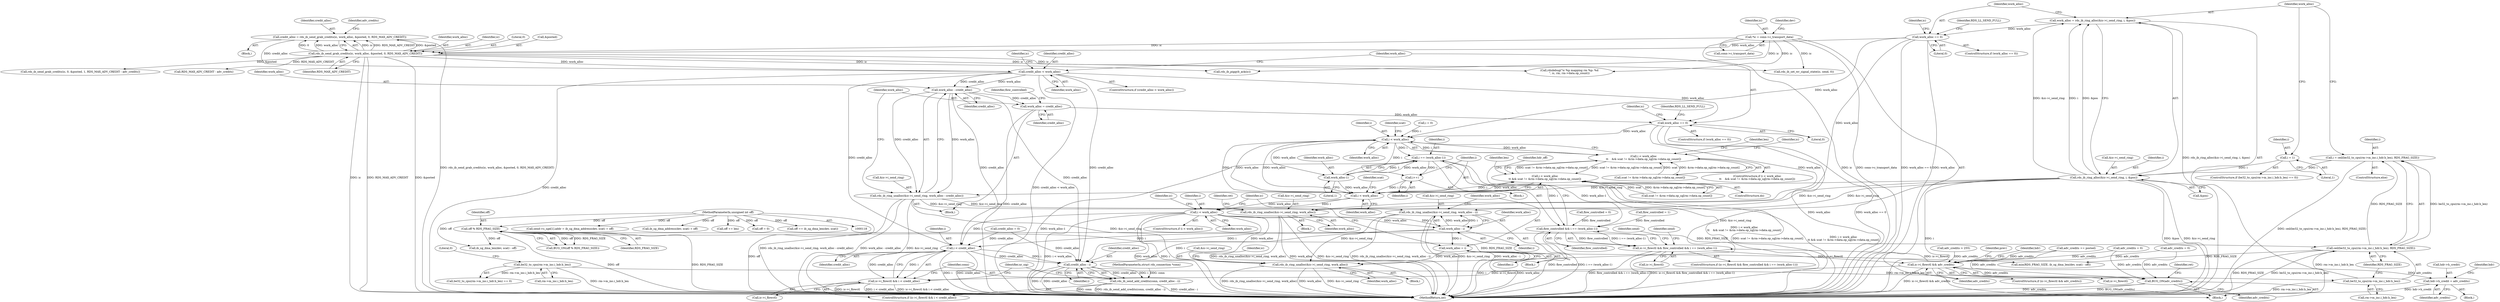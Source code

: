 digraph "0_linux_6094628bfd94323fc1cea05ec2c6affd98c18f7f@API" {
"1000277" [label="(Call,credit_alloc = rds_ib_send_grab_credits(ic, work_alloc, &posted, 0, RDS_MAX_ADV_CREDIT))"];
"1000279" [label="(Call,rds_ib_send_grab_credits(ic, work_alloc, &posted, 0, RDS_MAX_ADV_CREDIT))"];
"1000126" [label="(Call,*ic = conn->c_transport_data)"];
"1000255" [label="(Call,work_alloc == 0)"];
"1000244" [label="(Call,work_alloc = rds_ib_ring_alloc(&ic->i_send_ring, i, &pos))"];
"1000246" [label="(Call,rds_ib_ring_alloc(&ic->i_send_ring, i, &pos))"];
"1000232" [label="(Call,i = ceil(be32_to_cpu(rm->m_inc.i_hdr.h_len), RDS_FRAG_SIZE))"];
"1000234" [label="(Call,ceil(be32_to_cpu(rm->m_inc.i_hdr.h_len), RDS_FRAG_SIZE))"];
"1000235" [label="(Call,be32_to_cpu(rm->m_inc.i_hdr.h_len))"];
"1000219" [label="(Call,be32_to_cpu(rm->m_inc.i_hdr.h_len))"];
"1000177" [label="(Call,off % RDS_FRAG_SIZE)"];
"1000123" [label="(MethodParameterIn,unsigned int off)"];
"1000228" [label="(Call,i = 1)"];
"1000290" [label="(Call,credit_alloc < work_alloc)"];
"1000299" [label="(Call,work_alloc - credit_alloc)"];
"1000294" [label="(Call,rds_ib_ring_unalloc(&ic->i_send_ring, work_alloc - credit_alloc))"];
"1000378" [label="(Call,rds_ib_ring_unalloc(&ic->i_send_ring, work_alloc))"];
"1000914" [label="(Call,rds_ib_ring_unalloc(&ic->i_send_ring, work_alloc - i))"];
"1000986" [label="(Call,rds_ib_ring_unalloc(&ic->i_send_ring, work_alloc))"];
"1000302" [label="(Call,work_alloc = credit_alloc)"];
"1000309" [label="(Call,work_alloc == 0)"];
"1000658" [label="(Call,i < work_alloc)"];
"1000657" [label="(Call,i < work_alloc\n\t\t    && scat != &rm->data.op_sg[rm->data.op_count])"];
"1000848" [label="(Call,i < work_alloc\n\t\t && scat != &rm->data.op_sg[rm->data.op_count])"];
"1000743" [label="(Call,i == (work_alloc-1))"];
"1000741" [label="(Call,flow_controlled && i == (work_alloc-1))"];
"1000737" [label="(Call,ic->i_flowctl && flow_controlled && i == (work_alloc-1))"];
"1000785" [label="(Call,ic->i_flowctl && adv_credits)"];
"1000800" [label="(Call,hdr->h_credit = adv_credits)"];
"1000926" [label="(Call,ic->i_flowctl && i < credit_alloc)"];
"1001022" [label="(Call,BUG_ON(adv_credits))"];
"1000846" [label="(Call,i++)"];
"1000849" [label="(Call,i < work_alloc)"];
"1000910" [label="(Call,i < work_alloc)"];
"1000919" [label="(Call,work_alloc - i)"];
"1000922" [label="(Call,work_alloc = i)"];
"1000930" [label="(Call,i < credit_alloc)"];
"1000935" [label="(Call,credit_alloc - i)"];
"1000933" [label="(Call,rds_ib_send_add_credits(conn, credit_alloc - i))"];
"1000745" [label="(Call,work_alloc-1)"];
"1000736" [label="(ControlStructure,if (ic->i_flowctl && flow_controlled && i == (work_alloc-1)))"];
"1000912" [label="(Identifier,work_alloc)"];
"1000789" [label="(Identifier,adv_credits)"];
"1000295" [label="(Call,&ic->i_send_ring)"];
"1000985" [label="(Block,)"];
"1000305" [label="(Call,flow_controlled = 1)"];
"1000169" [label="(Call,flow_controlled = 0)"];
"1000119" [label="(MethodParameterIn,struct rds_connection *conn)"];
"1000133" [label="(Identifier,dev)"];
"1000233" [label="(Identifier,i)"];
"1000247" [label="(Call,&ic->i_send_ring)"];
"1000235" [label="(Call,be32_to_cpu(rm->m_inc.i_hdr.h_len))"];
"1000254" [label="(ControlStructure,if (work_alloc == 0))"];
"1000246" [label="(Call,rds_ib_ring_alloc(&ic->i_send_ring, i, &pos))"];
"1000177" [label="(Call,off % RDS_FRAG_SIZE)"];
"1000692" [label="(Call,send->s_sge[1].addr = ib_sg_dma_address(dev, scat) + off)"];
"1001025" [label="(Identifier,ret)"];
"1000276" [label="(Block,)"];
"1000761" [label="(Identifier,send)"];
"1000800" [label="(Call,hdr->h_credit = adv_credits)"];
"1000274" [label="(Identifier,ic)"];
"1000256" [label="(Identifier,work_alloc)"];
"1000919" [label="(Call,work_alloc - i)"];
"1001026" [label="(MethodReturn,int)"];
"1000849" [label="(Call,i < work_alloc)"];
"1000308" [label="(ControlStructure,if (work_alloc == 0))"];
"1000911" [label="(Identifier,i)"];
"1000281" [label="(Identifier,work_alloc)"];
"1000933" [label="(Call,rds_ib_send_add_credits(conn, credit_alloc - i))"];
"1000784" [label="(ControlStructure,if (ic->i_flowctl && adv_credits))"];
"1000680" [label="(Call,ib_sg_dma_len(dev, scat) - off)"];
"1000571" [label="(ControlStructure,do)"];
"1000656" [label="(ControlStructure,if (i < work_alloc\n\t\t    && scat != &rm->data.op_sg[rm->data.op_count]))"];
"1000220" [label="(Call,rm->m_inc.i_hdr.h_len)"];
"1000785" [label="(Call,ic->i_flowctl && adv_credits)"];
"1000813" [label="(Identifier,prev)"];
"1000277" [label="(Call,credit_alloc = rds_ib_send_grab_credits(ic, work_alloc, &posted, 0, RDS_MAX_ADV_CREDIT))"];
"1000678" [label="(Call,min(RDS_FRAG_SIZE, ib_sg_dma_len(dev, scat) - off))"];
"1000279" [label="(Call,rds_ib_send_grab_credits(ic, work_alloc, &posted, 0, RDS_MAX_ADV_CREDIT))"];
"1000915" [label="(Call,&ic->i_send_ring)"];
"1000234" [label="(Call,ceil(be32_to_cpu(rm->m_inc.i_hdr.h_len), RDS_FRAG_SIZE))"];
"1000909" [label="(ControlStructure,if (i < work_alloc))"];
"1000127" [label="(Identifier,ic)"];
"1000806" [label="(Identifier,hdr)"];
"1000294" [label="(Call,rds_ib_ring_unalloc(&ic->i_send_ring, work_alloc - credit_alloc))"];
"1000700" [label="(Call,ib_sg_dma_address(dev, scat) + off)"];
"1000991" [label="(Identifier,work_alloc)"];
"1000659" [label="(Identifier,i)"];
"1000793" [label="(Identifier,hdr)"];
"1000151" [label="(Call,credit_alloc = 0)"];
"1000931" [label="(Identifier,i)"];
"1000217" [label="(ControlStructure,if (be32_to_cpu(rm->m_inc.i_hdr.h_len) == 0))"];
"1000379" [label="(Call,&ic->i_send_ring)"];
"1000662" [label="(Identifier,scat)"];
"1000128" [label="(Call,conn->c_transport_data)"];
"1000932" [label="(Identifier,credit_alloc)"];
"1000309" [label="(Call,work_alloc == 0)"];
"1000300" [label="(Identifier,work_alloc)"];
"1000927" [label="(Call,ic->i_flowctl)"];
"1000804" [label="(Identifier,adv_credits)"];
"1000930" [label="(Call,i < credit_alloc)"];
"1000917" [label="(Identifier,ic)"];
"1000987" [label="(Call,&ic->i_send_ring)"];
"1000280" [label="(Identifier,ic)"];
"1000920" [label="(Identifier,work_alloc)"];
"1000807" [label="(Call,adv_credits = 0)"];
"1000385" [label="(Identifier,ret)"];
"1000993" [label="(Identifier,ic)"];
"1000732" [label="(Call,rds_ib_set_wr_signal_state(ic, send, 0))"];
"1000575" [label="(Identifier,len)"];
"1000284" [label="(Literal,0)"];
"1000572" [label="(Block,)"];
"1000156" [label="(Call,adv_credits = 0)"];
"1001023" [label="(Identifier,adv_credits)"];
"1000304" [label="(Identifier,credit_alloc)"];
"1000742" [label="(Identifier,flow_controlled)"];
"1000661" [label="(Call,scat != &rm->data.op_sg[rm->data.op_count])"];
"1000717" [label="(Call,off += len)"];
"1000126" [label="(Call,*ic = conn->c_transport_data)"];
"1000513" [label="(Call,rds_ib_send_grab_credits(ic, 0, &posted, 1, RDS_MAX_ADV_CREDIT - adv_credits))"];
"1000232" [label="(Call,i = ceil(be32_to_cpu(rm->m_inc.i_hdr.h_len), RDS_FRAG_SIZE))"];
"1000801" [label="(Call,hdr->h_credit)"];
"1000314" [label="(Identifier,RDS_LL_SEND_FULL)"];
"1000227" [label="(Literal,0)"];
"1000847" [label="(Identifier,i)"];
"1000236" [label="(Call,rm->m_inc.i_hdr.h_len)"];
"1000230" [label="(Literal,1)"];
"1000790" [label="(Block,)"];
"1000733" [label="(Identifier,ic)"];
"1000499" [label="(Call,rds_ib_piggyb_ack(ic))"];
"1000910" [label="(Call,i < work_alloc)"];
"1000922" [label="(Call,work_alloc = i)"];
"1000303" [label="(Identifier,work_alloc)"];
"1000251" [label="(Identifier,i)"];
"1000848" [label="(Call,i < work_alloc\n\t\t && scat != &rm->data.op_sg[rm->data.op_count])"];
"1000729" [label="(Call,off = 0)"];
"1000375" [label="(Block,)"];
"1000936" [label="(Identifier,credit_alloc)"];
"1000231" [label="(ControlStructure,else)"];
"1000657" [label="(Call,i < work_alloc\n\t\t    && scat != &rm->data.op_sg[rm->data.op_count])"];
"1000913" [label="(Block,)"];
"1000244" [label="(Call,work_alloc = rds_ib_ring_alloc(&ic->i_send_ring, i, &pos))"];
"1000939" [label="(Identifier,nr_sig)"];
"1000282" [label="(Call,&posted)"];
"1000285" [label="(Identifier,RDS_MAX_ADV_CREDIT)"];
"1000526" [label="(Call,adv_credits > 255)"];
"1000786" [label="(Call,ic->i_flowctl)"];
"1000260" [label="(Identifier,RDS_LL_SEND_FULL)"];
"1000378" [label="(Call,rds_ib_ring_unalloc(&ic->i_send_ring, work_alloc))"];
"1000986" [label="(Call,rds_ib_ring_unalloc(&ic->i_send_ring, work_alloc))"];
"1000925" [label="(ControlStructure,if (ic->i_flowctl && i < credit_alloc))"];
"1000245" [label="(Identifier,work_alloc)"];
"1000519" [label="(Call,RDS_MAX_ADV_CREDIT - adv_credits)"];
"1000292" [label="(Identifier,work_alloc)"];
"1000287" [label="(Identifier,adv_credits)"];
"1000229" [label="(Identifier,i)"];
"1000937" [label="(Identifier,i)"];
"1000301" [label="(Identifier,credit_alloc)"];
"1001022" [label="(Call,BUG_ON(adv_credits))"];
"1000934" [label="(Identifier,conn)"];
"1000850" [label="(Identifier,i)"];
"1000660" [label="(Identifier,work_alloc)"];
"1000123" [label="(MethodParameterIn,unsigned int off)"];
"1000853" [label="(Identifier,scat)"];
"1000293" [label="(Block,)"];
"1000219" [label="(Call,be32_to_cpu(rm->m_inc.i_hdr.h_len))"];
"1000743" [label="(Call,i == (work_alloc-1))"];
"1000383" [label="(Identifier,work_alloc)"];
"1000923" [label="(Identifier,work_alloc)"];
"1000747" [label="(Literal,1)"];
"1000741" [label="(Call,flow_controlled && i == (work_alloc-1))"];
"1000289" [label="(ControlStructure,if (credit_alloc < work_alloc))"];
"1000176" [label="(Call,BUG_ON(off % RDS_FRAG_SIZE))"];
"1000744" [label="(Identifier,i)"];
"1000921" [label="(Identifier,i)"];
"1000928" [label="(Identifier,ic)"];
"1000751" [label="(Identifier,send)"];
"1000278" [label="(Identifier,credit_alloc)"];
"1000745" [label="(Call,work_alloc-1)"];
"1000228" [label="(Call,i = 1)"];
"1000746" [label="(Identifier,work_alloc)"];
"1000935" [label="(Call,credit_alloc - i)"];
"1000852" [label="(Call,scat != &rm->data.op_sg[rm->data.op_count])"];
"1000568" [label="(Call,i = 0)"];
"1000738" [label="(Call,ic->i_flowctl)"];
"1000311" [label="(Literal,0)"];
"1000243" [label="(Identifier,RDS_FRAG_SIZE)"];
"1000257" [label="(Literal,0)"];
"1000721" [label="(Call,off == ib_sg_dma_len(dev, scat))"];
"1000310" [label="(Identifier,work_alloc)"];
"1000737" [label="(Call,ic->i_flowctl && flow_controlled && i == (work_alloc-1))"];
"1000851" [label="(Identifier,work_alloc)"];
"1000179" [label="(Identifier,RDS_FRAG_SIZE)"];
"1000302" [label="(Call,work_alloc = credit_alloc)"];
"1000299" [label="(Call,work_alloc - credit_alloc)"];
"1000846" [label="(Call,i++)"];
"1000914" [label="(Call,rds_ib_ring_unalloc(&ic->i_send_ring, work_alloc - i))"];
"1000677" [label="(Identifier,len)"];
"1000297" [label="(Identifier,ic)"];
"1000924" [label="(Identifier,i)"];
"1000178" [label="(Identifier,off)"];
"1000291" [label="(Identifier,credit_alloc)"];
"1000286" [label="(Call,adv_credits += posted)"];
"1000124" [label="(Block,)"];
"1000926" [label="(Call,ic->i_flowctl && i < credit_alloc)"];
"1000290" [label="(Call,credit_alloc < work_alloc)"];
"1000306" [label="(Identifier,flow_controlled)"];
"1000868" [label="(Identifier,hdr_off)"];
"1000658" [label="(Call,i < work_alloc)"];
"1000329" [label="(Identifier,ic)"];
"1000358" [label="(Call,rdsdebug(\"ic %p mapping rm %p: %d\n\", ic, rm, rm->data.op_count))"];
"1000218" [label="(Call,be32_to_cpu(rm->m_inc.i_hdr.h_len) == 0)"];
"1000252" [label="(Call,&pos)"];
"1000255" [label="(Call,work_alloc == 0)"];
"1000277" -> "1000276"  [label="AST: "];
"1000277" -> "1000279"  [label="CFG: "];
"1000278" -> "1000277"  [label="AST: "];
"1000279" -> "1000277"  [label="AST: "];
"1000287" -> "1000277"  [label="CFG: "];
"1000277" -> "1001026"  [label="DDG: rds_ib_send_grab_credits(ic, work_alloc, &posted, 0, RDS_MAX_ADV_CREDIT)"];
"1000279" -> "1000277"  [label="DDG: ic"];
"1000279" -> "1000277"  [label="DDG: RDS_MAX_ADV_CREDIT"];
"1000279" -> "1000277"  [label="DDG: &posted"];
"1000279" -> "1000277"  [label="DDG: 0"];
"1000279" -> "1000277"  [label="DDG: work_alloc"];
"1000277" -> "1000290"  [label="DDG: credit_alloc"];
"1000279" -> "1000285"  [label="CFG: "];
"1000280" -> "1000279"  [label="AST: "];
"1000281" -> "1000279"  [label="AST: "];
"1000282" -> "1000279"  [label="AST: "];
"1000284" -> "1000279"  [label="AST: "];
"1000285" -> "1000279"  [label="AST: "];
"1000279" -> "1001026"  [label="DDG: RDS_MAX_ADV_CREDIT"];
"1000279" -> "1001026"  [label="DDG: &posted"];
"1000279" -> "1001026"  [label="DDG: ic"];
"1000126" -> "1000279"  [label="DDG: ic"];
"1000255" -> "1000279"  [label="DDG: work_alloc"];
"1000279" -> "1000290"  [label="DDG: work_alloc"];
"1000279" -> "1000358"  [label="DDG: ic"];
"1000279" -> "1000499"  [label="DDG: ic"];
"1000279" -> "1000513"  [label="DDG: &posted"];
"1000279" -> "1000519"  [label="DDG: RDS_MAX_ADV_CREDIT"];
"1000279" -> "1000732"  [label="DDG: ic"];
"1000126" -> "1000124"  [label="AST: "];
"1000126" -> "1000128"  [label="CFG: "];
"1000127" -> "1000126"  [label="AST: "];
"1000128" -> "1000126"  [label="AST: "];
"1000133" -> "1000126"  [label="CFG: "];
"1000126" -> "1001026"  [label="DDG: ic"];
"1000126" -> "1001026"  [label="DDG: conn->c_transport_data"];
"1000126" -> "1000358"  [label="DDG: ic"];
"1000126" -> "1000499"  [label="DDG: ic"];
"1000126" -> "1000732"  [label="DDG: ic"];
"1000255" -> "1000254"  [label="AST: "];
"1000255" -> "1000257"  [label="CFG: "];
"1000256" -> "1000255"  [label="AST: "];
"1000257" -> "1000255"  [label="AST: "];
"1000260" -> "1000255"  [label="CFG: "];
"1000274" -> "1000255"  [label="CFG: "];
"1000255" -> "1001026"  [label="DDG: work_alloc == 0"];
"1000255" -> "1001026"  [label="DDG: work_alloc"];
"1000244" -> "1000255"  [label="DDG: work_alloc"];
"1000255" -> "1000378"  [label="DDG: work_alloc"];
"1000255" -> "1000658"  [label="DDG: work_alloc"];
"1000244" -> "1000124"  [label="AST: "];
"1000244" -> "1000246"  [label="CFG: "];
"1000245" -> "1000244"  [label="AST: "];
"1000246" -> "1000244"  [label="AST: "];
"1000256" -> "1000244"  [label="CFG: "];
"1000244" -> "1001026"  [label="DDG: rds_ib_ring_alloc(&ic->i_send_ring, i, &pos)"];
"1000246" -> "1000244"  [label="DDG: &ic->i_send_ring"];
"1000246" -> "1000244"  [label="DDG: i"];
"1000246" -> "1000244"  [label="DDG: &pos"];
"1000246" -> "1000252"  [label="CFG: "];
"1000247" -> "1000246"  [label="AST: "];
"1000251" -> "1000246"  [label="AST: "];
"1000252" -> "1000246"  [label="AST: "];
"1000246" -> "1001026"  [label="DDG: i"];
"1000246" -> "1001026"  [label="DDG: &pos"];
"1000246" -> "1001026"  [label="DDG: &ic->i_send_ring"];
"1000232" -> "1000246"  [label="DDG: i"];
"1000228" -> "1000246"  [label="DDG: i"];
"1000246" -> "1000294"  [label="DDG: &ic->i_send_ring"];
"1000246" -> "1000378"  [label="DDG: &ic->i_send_ring"];
"1000246" -> "1000914"  [label="DDG: &ic->i_send_ring"];
"1000246" -> "1000986"  [label="DDG: &ic->i_send_ring"];
"1000232" -> "1000231"  [label="AST: "];
"1000232" -> "1000234"  [label="CFG: "];
"1000233" -> "1000232"  [label="AST: "];
"1000234" -> "1000232"  [label="AST: "];
"1000245" -> "1000232"  [label="CFG: "];
"1000232" -> "1001026"  [label="DDG: ceil(be32_to_cpu(rm->m_inc.i_hdr.h_len), RDS_FRAG_SIZE)"];
"1000234" -> "1000232"  [label="DDG: be32_to_cpu(rm->m_inc.i_hdr.h_len)"];
"1000234" -> "1000232"  [label="DDG: RDS_FRAG_SIZE"];
"1000234" -> "1000243"  [label="CFG: "];
"1000235" -> "1000234"  [label="AST: "];
"1000243" -> "1000234"  [label="AST: "];
"1000234" -> "1001026"  [label="DDG: be32_to_cpu(rm->m_inc.i_hdr.h_len)"];
"1000234" -> "1001026"  [label="DDG: RDS_FRAG_SIZE"];
"1000235" -> "1000234"  [label="DDG: rm->m_inc.i_hdr.h_len"];
"1000177" -> "1000234"  [label="DDG: RDS_FRAG_SIZE"];
"1000234" -> "1000678"  [label="DDG: RDS_FRAG_SIZE"];
"1000235" -> "1000236"  [label="CFG: "];
"1000236" -> "1000235"  [label="AST: "];
"1000243" -> "1000235"  [label="CFG: "];
"1000235" -> "1001026"  [label="DDG: rm->m_inc.i_hdr.h_len"];
"1000219" -> "1000235"  [label="DDG: rm->m_inc.i_hdr.h_len"];
"1000219" -> "1000218"  [label="AST: "];
"1000219" -> "1000220"  [label="CFG: "];
"1000220" -> "1000219"  [label="AST: "];
"1000227" -> "1000219"  [label="CFG: "];
"1000219" -> "1001026"  [label="DDG: rm->m_inc.i_hdr.h_len"];
"1000219" -> "1000218"  [label="DDG: rm->m_inc.i_hdr.h_len"];
"1000177" -> "1000176"  [label="AST: "];
"1000177" -> "1000179"  [label="CFG: "];
"1000178" -> "1000177"  [label="AST: "];
"1000179" -> "1000177"  [label="AST: "];
"1000176" -> "1000177"  [label="CFG: "];
"1000177" -> "1001026"  [label="DDG: off"];
"1000177" -> "1001026"  [label="DDG: RDS_FRAG_SIZE"];
"1000177" -> "1000176"  [label="DDG: off"];
"1000177" -> "1000176"  [label="DDG: RDS_FRAG_SIZE"];
"1000123" -> "1000177"  [label="DDG: off"];
"1000177" -> "1000678"  [label="DDG: RDS_FRAG_SIZE"];
"1000177" -> "1000680"  [label="DDG: off"];
"1000123" -> "1000118"  [label="AST: "];
"1000123" -> "1001026"  [label="DDG: off"];
"1000123" -> "1000680"  [label="DDG: off"];
"1000123" -> "1000692"  [label="DDG: off"];
"1000123" -> "1000700"  [label="DDG: off"];
"1000123" -> "1000717"  [label="DDG: off"];
"1000123" -> "1000721"  [label="DDG: off"];
"1000123" -> "1000729"  [label="DDG: off"];
"1000228" -> "1000217"  [label="AST: "];
"1000228" -> "1000230"  [label="CFG: "];
"1000229" -> "1000228"  [label="AST: "];
"1000230" -> "1000228"  [label="AST: "];
"1000245" -> "1000228"  [label="CFG: "];
"1000290" -> "1000289"  [label="AST: "];
"1000290" -> "1000292"  [label="CFG: "];
"1000291" -> "1000290"  [label="AST: "];
"1000292" -> "1000290"  [label="AST: "];
"1000297" -> "1000290"  [label="CFG: "];
"1000310" -> "1000290"  [label="CFG: "];
"1000290" -> "1001026"  [label="DDG: credit_alloc"];
"1000290" -> "1001026"  [label="DDG: credit_alloc < work_alloc"];
"1000290" -> "1000299"  [label="DDG: work_alloc"];
"1000290" -> "1000299"  [label="DDG: credit_alloc"];
"1000290" -> "1000309"  [label="DDG: work_alloc"];
"1000290" -> "1000930"  [label="DDG: credit_alloc"];
"1000290" -> "1000935"  [label="DDG: credit_alloc"];
"1000299" -> "1000294"  [label="AST: "];
"1000299" -> "1000301"  [label="CFG: "];
"1000300" -> "1000299"  [label="AST: "];
"1000301" -> "1000299"  [label="AST: "];
"1000294" -> "1000299"  [label="CFG: "];
"1000299" -> "1000294"  [label="DDG: work_alloc"];
"1000299" -> "1000294"  [label="DDG: credit_alloc"];
"1000299" -> "1000302"  [label="DDG: credit_alloc"];
"1000299" -> "1000930"  [label="DDG: credit_alloc"];
"1000299" -> "1000935"  [label="DDG: credit_alloc"];
"1000294" -> "1000293"  [label="AST: "];
"1000295" -> "1000294"  [label="AST: "];
"1000303" -> "1000294"  [label="CFG: "];
"1000294" -> "1001026"  [label="DDG: rds_ib_ring_unalloc(&ic->i_send_ring, work_alloc - credit_alloc)"];
"1000294" -> "1001026"  [label="DDG: work_alloc - credit_alloc"];
"1000294" -> "1001026"  [label="DDG: &ic->i_send_ring"];
"1000294" -> "1000378"  [label="DDG: &ic->i_send_ring"];
"1000294" -> "1000914"  [label="DDG: &ic->i_send_ring"];
"1000294" -> "1000986"  [label="DDG: &ic->i_send_ring"];
"1000378" -> "1000375"  [label="AST: "];
"1000378" -> "1000383"  [label="CFG: "];
"1000379" -> "1000378"  [label="AST: "];
"1000383" -> "1000378"  [label="AST: "];
"1000385" -> "1000378"  [label="CFG: "];
"1000378" -> "1001026"  [label="DDG: work_alloc"];
"1000378" -> "1001026"  [label="DDG: &ic->i_send_ring"];
"1000378" -> "1001026"  [label="DDG: rds_ib_ring_unalloc(&ic->i_send_ring, work_alloc)"];
"1000309" -> "1000378"  [label="DDG: work_alloc"];
"1000914" -> "1000913"  [label="AST: "];
"1000914" -> "1000919"  [label="CFG: "];
"1000915" -> "1000914"  [label="AST: "];
"1000919" -> "1000914"  [label="AST: "];
"1000923" -> "1000914"  [label="CFG: "];
"1000914" -> "1001026"  [label="DDG: work_alloc - i"];
"1000914" -> "1001026"  [label="DDG: rds_ib_ring_unalloc(&ic->i_send_ring, work_alloc - i)"];
"1000914" -> "1001026"  [label="DDG: &ic->i_send_ring"];
"1000919" -> "1000914"  [label="DDG: work_alloc"];
"1000919" -> "1000914"  [label="DDG: i"];
"1000914" -> "1000986"  [label="DDG: &ic->i_send_ring"];
"1000986" -> "1000985"  [label="AST: "];
"1000986" -> "1000991"  [label="CFG: "];
"1000987" -> "1000986"  [label="AST: "];
"1000991" -> "1000986"  [label="AST: "];
"1000993" -> "1000986"  [label="CFG: "];
"1000986" -> "1001026"  [label="DDG: work_alloc"];
"1000986" -> "1001026"  [label="DDG: &ic->i_send_ring"];
"1000986" -> "1001026"  [label="DDG: rds_ib_ring_unalloc(&ic->i_send_ring, work_alloc)"];
"1000922" -> "1000986"  [label="DDG: work_alloc"];
"1000910" -> "1000986"  [label="DDG: work_alloc"];
"1000302" -> "1000293"  [label="AST: "];
"1000302" -> "1000304"  [label="CFG: "];
"1000303" -> "1000302"  [label="AST: "];
"1000304" -> "1000302"  [label="AST: "];
"1000306" -> "1000302"  [label="CFG: "];
"1000302" -> "1001026"  [label="DDG: credit_alloc"];
"1000302" -> "1000309"  [label="DDG: work_alloc"];
"1000309" -> "1000308"  [label="AST: "];
"1000309" -> "1000311"  [label="CFG: "];
"1000310" -> "1000309"  [label="AST: "];
"1000311" -> "1000309"  [label="AST: "];
"1000314" -> "1000309"  [label="CFG: "];
"1000329" -> "1000309"  [label="CFG: "];
"1000309" -> "1001026"  [label="DDG: work_alloc"];
"1000309" -> "1001026"  [label="DDG: work_alloc == 0"];
"1000309" -> "1000658"  [label="DDG: work_alloc"];
"1000658" -> "1000657"  [label="AST: "];
"1000658" -> "1000660"  [label="CFG: "];
"1000659" -> "1000658"  [label="AST: "];
"1000660" -> "1000658"  [label="AST: "];
"1000662" -> "1000658"  [label="CFG: "];
"1000657" -> "1000658"  [label="CFG: "];
"1000658" -> "1000657"  [label="DDG: i"];
"1000658" -> "1000657"  [label="DDG: work_alloc"];
"1000568" -> "1000658"  [label="DDG: i"];
"1000849" -> "1000658"  [label="DDG: i"];
"1000849" -> "1000658"  [label="DDG: work_alloc"];
"1000658" -> "1000743"  [label="DDG: i"];
"1000658" -> "1000745"  [label="DDG: work_alloc"];
"1000658" -> "1000846"  [label="DDG: i"];
"1000658" -> "1000849"  [label="DDG: work_alloc"];
"1000657" -> "1000656"  [label="AST: "];
"1000657" -> "1000661"  [label="CFG: "];
"1000661" -> "1000657"  [label="AST: "];
"1000677" -> "1000657"  [label="CFG: "];
"1000733" -> "1000657"  [label="CFG: "];
"1000657" -> "1001026"  [label="DDG: i < work_alloc\n\t\t    && scat != &rm->data.op_sg[rm->data.op_count]"];
"1000661" -> "1000657"  [label="DDG: scat"];
"1000661" -> "1000657"  [label="DDG: &rm->data.op_sg[rm->data.op_count]"];
"1000848" -> "1000657"  [label="DDG: scat != &rm->data.op_sg[rm->data.op_count]"];
"1000657" -> "1000848"  [label="DDG: scat != &rm->data.op_sg[rm->data.op_count]"];
"1000848" -> "1000571"  [label="AST: "];
"1000848" -> "1000849"  [label="CFG: "];
"1000848" -> "1000852"  [label="CFG: "];
"1000849" -> "1000848"  [label="AST: "];
"1000852" -> "1000848"  [label="AST: "];
"1000575" -> "1000848"  [label="CFG: "];
"1000868" -> "1000848"  [label="CFG: "];
"1000848" -> "1001026"  [label="DDG: scat != &rm->data.op_sg[rm->data.op_count]"];
"1000848" -> "1001026"  [label="DDG: i < work_alloc\n\t\t && scat != &rm->data.op_sg[rm->data.op_count]"];
"1000849" -> "1000848"  [label="DDG: i"];
"1000849" -> "1000848"  [label="DDG: work_alloc"];
"1000852" -> "1000848"  [label="DDG: scat"];
"1000852" -> "1000848"  [label="DDG: &rm->data.op_sg[rm->data.op_count]"];
"1000743" -> "1000741"  [label="AST: "];
"1000743" -> "1000745"  [label="CFG: "];
"1000744" -> "1000743"  [label="AST: "];
"1000745" -> "1000743"  [label="AST: "];
"1000741" -> "1000743"  [label="CFG: "];
"1000743" -> "1001026"  [label="DDG: work_alloc-1"];
"1000743" -> "1000741"  [label="DDG: i"];
"1000743" -> "1000741"  [label="DDG: work_alloc-1"];
"1000745" -> "1000743"  [label="DDG: work_alloc"];
"1000745" -> "1000743"  [label="DDG: 1"];
"1000743" -> "1000846"  [label="DDG: i"];
"1000741" -> "1000737"  [label="AST: "];
"1000741" -> "1000742"  [label="CFG: "];
"1000742" -> "1000741"  [label="AST: "];
"1000737" -> "1000741"  [label="CFG: "];
"1000741" -> "1001026"  [label="DDG: flow_controlled"];
"1000741" -> "1001026"  [label="DDG: i == (work_alloc-1)"];
"1000741" -> "1000737"  [label="DDG: flow_controlled"];
"1000741" -> "1000737"  [label="DDG: i == (work_alloc-1)"];
"1000305" -> "1000741"  [label="DDG: flow_controlled"];
"1000169" -> "1000741"  [label="DDG: flow_controlled"];
"1000737" -> "1000736"  [label="AST: "];
"1000737" -> "1000738"  [label="CFG: "];
"1000738" -> "1000737"  [label="AST: "];
"1000751" -> "1000737"  [label="CFG: "];
"1000761" -> "1000737"  [label="CFG: "];
"1000737" -> "1001026"  [label="DDG: flow_controlled && i == (work_alloc-1)"];
"1000737" -> "1001026"  [label="DDG: ic->i_flowctl && flow_controlled && i == (work_alloc-1)"];
"1000785" -> "1000737"  [label="DDG: ic->i_flowctl"];
"1000737" -> "1000785"  [label="DDG: ic->i_flowctl"];
"1000785" -> "1000784"  [label="AST: "];
"1000785" -> "1000786"  [label="CFG: "];
"1000785" -> "1000789"  [label="CFG: "];
"1000786" -> "1000785"  [label="AST: "];
"1000789" -> "1000785"  [label="AST: "];
"1000793" -> "1000785"  [label="CFG: "];
"1000813" -> "1000785"  [label="CFG: "];
"1000785" -> "1001026"  [label="DDG: ic->i_flowctl && adv_credits"];
"1000807" -> "1000785"  [label="DDG: adv_credits"];
"1000526" -> "1000785"  [label="DDG: adv_credits"];
"1000156" -> "1000785"  [label="DDG: adv_credits"];
"1000286" -> "1000785"  [label="DDG: adv_credits"];
"1000785" -> "1000800"  [label="DDG: adv_credits"];
"1000785" -> "1000926"  [label="DDG: ic->i_flowctl"];
"1000785" -> "1001022"  [label="DDG: adv_credits"];
"1000800" -> "1000790"  [label="AST: "];
"1000800" -> "1000804"  [label="CFG: "];
"1000801" -> "1000800"  [label="AST: "];
"1000804" -> "1000800"  [label="AST: "];
"1000806" -> "1000800"  [label="CFG: "];
"1000800" -> "1001026"  [label="DDG: hdr->h_credit"];
"1000926" -> "1000925"  [label="AST: "];
"1000926" -> "1000927"  [label="CFG: "];
"1000926" -> "1000930"  [label="CFG: "];
"1000927" -> "1000926"  [label="AST: "];
"1000930" -> "1000926"  [label="AST: "];
"1000934" -> "1000926"  [label="CFG: "];
"1000939" -> "1000926"  [label="CFG: "];
"1000926" -> "1001026"  [label="DDG: ic->i_flowctl && i < credit_alloc"];
"1000926" -> "1001026"  [label="DDG: ic->i_flowctl"];
"1000926" -> "1001026"  [label="DDG: i < credit_alloc"];
"1000930" -> "1000926"  [label="DDG: i"];
"1000930" -> "1000926"  [label="DDG: credit_alloc"];
"1001022" -> "1000124"  [label="AST: "];
"1001022" -> "1001023"  [label="CFG: "];
"1001023" -> "1001022"  [label="AST: "];
"1001025" -> "1001022"  [label="CFG: "];
"1001022" -> "1001026"  [label="DDG: adv_credits"];
"1001022" -> "1001026"  [label="DDG: BUG_ON(adv_credits)"];
"1000807" -> "1001022"  [label="DDG: adv_credits"];
"1000156" -> "1001022"  [label="DDG: adv_credits"];
"1000286" -> "1001022"  [label="DDG: adv_credits"];
"1000846" -> "1000572"  [label="AST: "];
"1000846" -> "1000847"  [label="CFG: "];
"1000847" -> "1000846"  [label="AST: "];
"1000850" -> "1000846"  [label="CFG: "];
"1000846" -> "1000849"  [label="DDG: i"];
"1000849" -> "1000851"  [label="CFG: "];
"1000850" -> "1000849"  [label="AST: "];
"1000851" -> "1000849"  [label="AST: "];
"1000853" -> "1000849"  [label="CFG: "];
"1000745" -> "1000849"  [label="DDG: work_alloc"];
"1000849" -> "1000910"  [label="DDG: i"];
"1000849" -> "1000910"  [label="DDG: work_alloc"];
"1000910" -> "1000909"  [label="AST: "];
"1000910" -> "1000912"  [label="CFG: "];
"1000911" -> "1000910"  [label="AST: "];
"1000912" -> "1000910"  [label="AST: "];
"1000917" -> "1000910"  [label="CFG: "];
"1000928" -> "1000910"  [label="CFG: "];
"1000910" -> "1001026"  [label="DDG: i"];
"1000910" -> "1001026"  [label="DDG: i < work_alloc"];
"1000910" -> "1001026"  [label="DDG: work_alloc"];
"1000910" -> "1000919"  [label="DDG: work_alloc"];
"1000910" -> "1000919"  [label="DDG: i"];
"1000910" -> "1000930"  [label="DDG: i"];
"1000910" -> "1000935"  [label="DDG: i"];
"1000919" -> "1000921"  [label="CFG: "];
"1000920" -> "1000919"  [label="AST: "];
"1000921" -> "1000919"  [label="AST: "];
"1000919" -> "1000922"  [label="DDG: i"];
"1000919" -> "1000930"  [label="DDG: i"];
"1000919" -> "1000935"  [label="DDG: i"];
"1000922" -> "1000913"  [label="AST: "];
"1000922" -> "1000924"  [label="CFG: "];
"1000923" -> "1000922"  [label="AST: "];
"1000924" -> "1000922"  [label="AST: "];
"1000928" -> "1000922"  [label="CFG: "];
"1000922" -> "1001026"  [label="DDG: work_alloc"];
"1000922" -> "1001026"  [label="DDG: i"];
"1000930" -> "1000932"  [label="CFG: "];
"1000931" -> "1000930"  [label="AST: "];
"1000932" -> "1000930"  [label="AST: "];
"1000930" -> "1001026"  [label="DDG: credit_alloc"];
"1000930" -> "1001026"  [label="DDG: i"];
"1000151" -> "1000930"  [label="DDG: credit_alloc"];
"1000930" -> "1000935"  [label="DDG: credit_alloc"];
"1000930" -> "1000935"  [label="DDG: i"];
"1000935" -> "1000933"  [label="AST: "];
"1000935" -> "1000937"  [label="CFG: "];
"1000936" -> "1000935"  [label="AST: "];
"1000937" -> "1000935"  [label="AST: "];
"1000933" -> "1000935"  [label="CFG: "];
"1000935" -> "1001026"  [label="DDG: credit_alloc"];
"1000935" -> "1001026"  [label="DDG: i"];
"1000935" -> "1000933"  [label="DDG: credit_alloc"];
"1000935" -> "1000933"  [label="DDG: i"];
"1000151" -> "1000935"  [label="DDG: credit_alloc"];
"1000933" -> "1000925"  [label="AST: "];
"1000934" -> "1000933"  [label="AST: "];
"1000939" -> "1000933"  [label="CFG: "];
"1000933" -> "1001026"  [label="DDG: credit_alloc - i"];
"1000933" -> "1001026"  [label="DDG: conn"];
"1000933" -> "1001026"  [label="DDG: rds_ib_send_add_credits(conn, credit_alloc - i)"];
"1000119" -> "1000933"  [label="DDG: conn"];
"1000745" -> "1000747"  [label="CFG: "];
"1000746" -> "1000745"  [label="AST: "];
"1000747" -> "1000745"  [label="AST: "];
}
